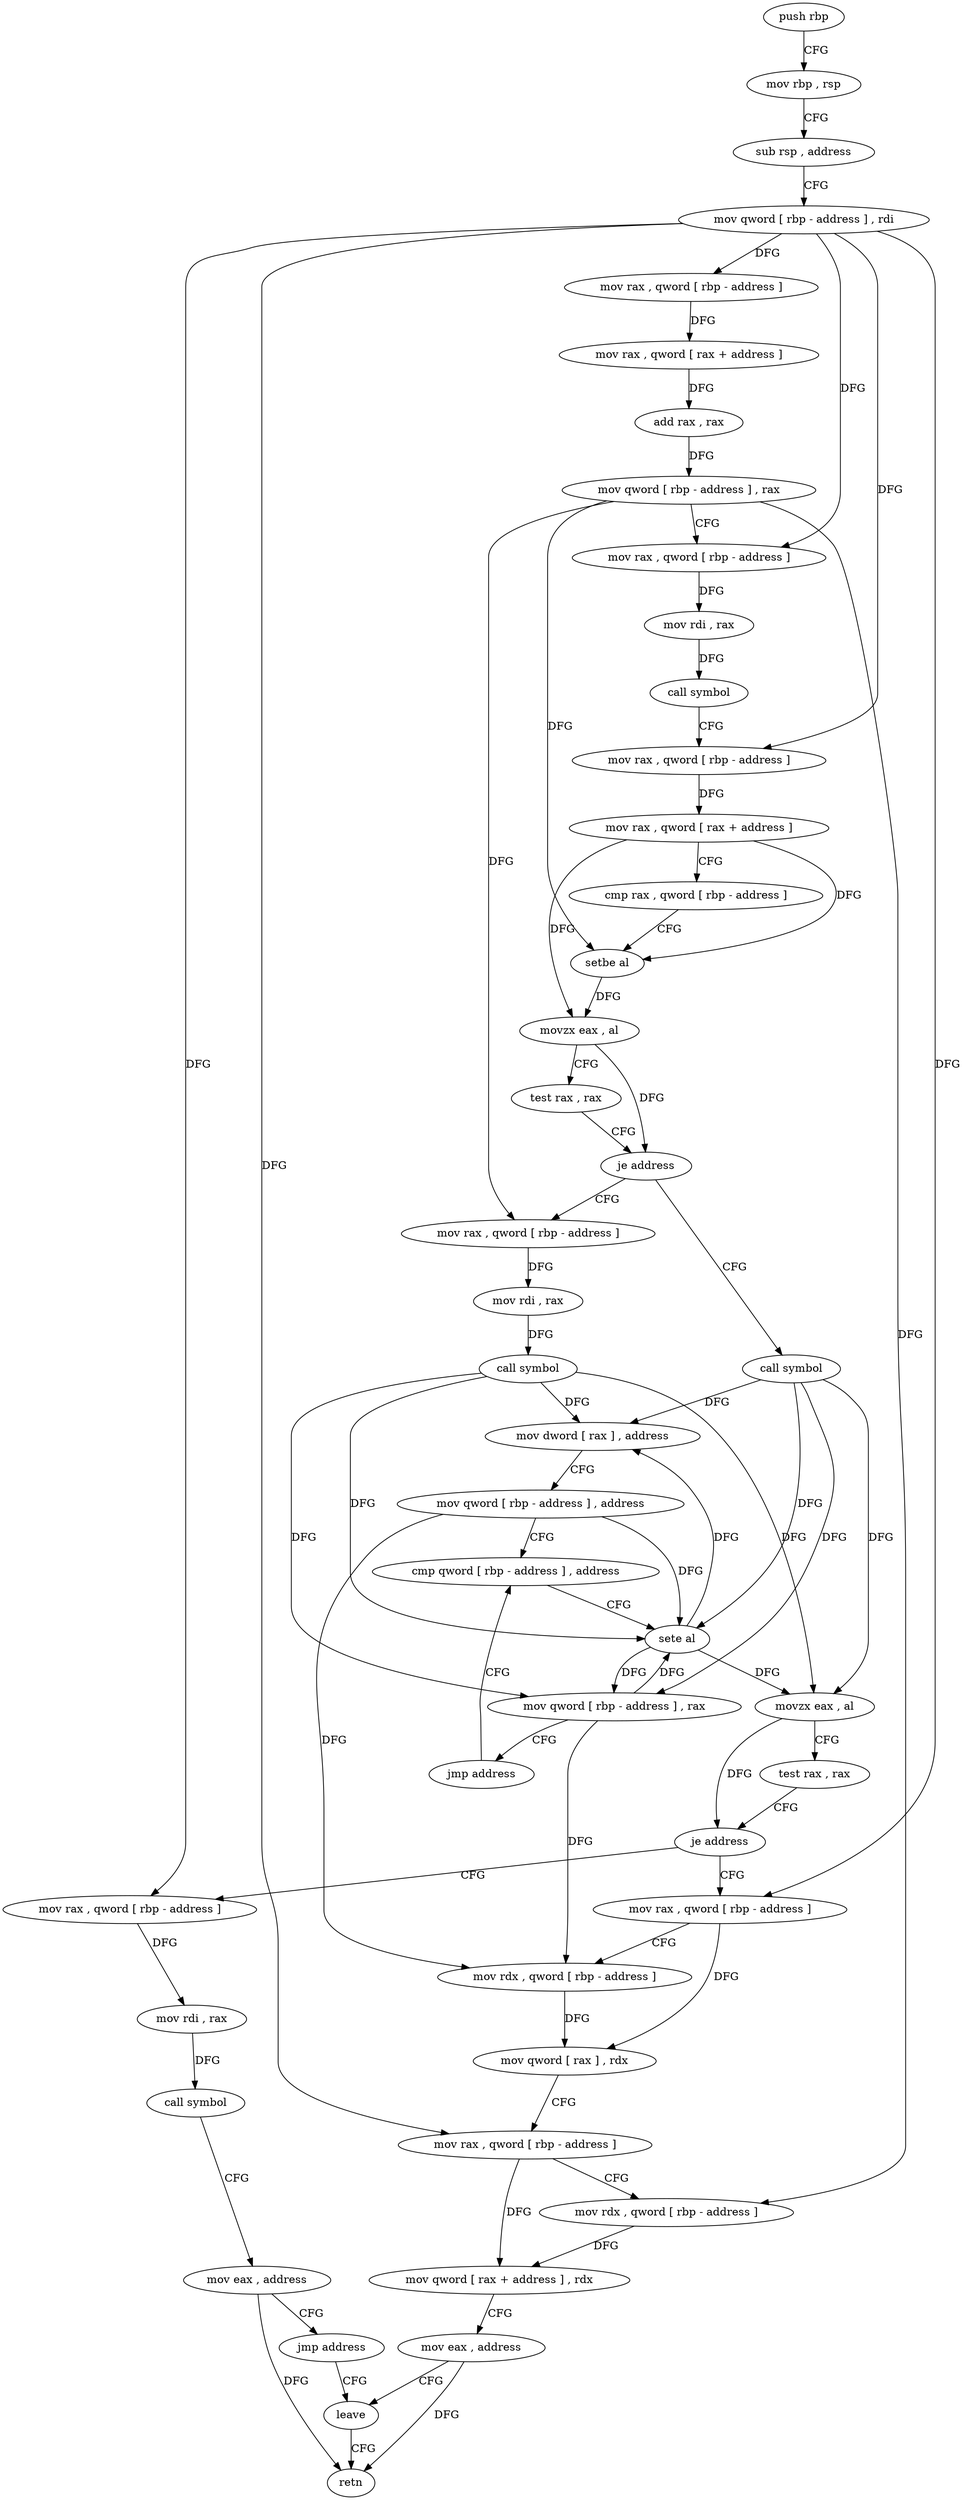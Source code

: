 digraph "func" {
"378666" [label = "push rbp" ]
"378667" [label = "mov rbp , rsp" ]
"378670" [label = "sub rsp , address" ]
"378674" [label = "mov qword [ rbp - address ] , rdi" ]
"378678" [label = "mov rax , qword [ rbp - address ]" ]
"378682" [label = "mov rax , qword [ rax + address ]" ]
"378686" [label = "add rax , rax" ]
"378689" [label = "mov qword [ rbp - address ] , rax" ]
"378693" [label = "mov rax , qword [ rbp - address ]" ]
"378697" [label = "mov rdi , rax" ]
"378700" [label = "call symbol" ]
"378705" [label = "mov rax , qword [ rbp - address ]" ]
"378709" [label = "mov rax , qword [ rax + address ]" ]
"378713" [label = "cmp rax , qword [ rbp - address ]" ]
"378717" [label = "setbe al" ]
"378720" [label = "movzx eax , al" ]
"378723" [label = "test rax , rax" ]
"378726" [label = "je address" ]
"378746" [label = "call symbol" ]
"378728" [label = "mov rax , qword [ rbp - address ]" ]
"378751" [label = "mov dword [ rax ] , address" ]
"378757" [label = "mov qword [ rbp - address ] , address" ]
"378765" [label = "cmp qword [ rbp - address ] , address" ]
"378732" [label = "mov rdi , rax" ]
"378735" [label = "call symbol" ]
"378740" [label = "mov qword [ rbp - address ] , rax" ]
"378744" [label = "jmp address" ]
"378800" [label = "mov rax , qword [ rbp - address ]" ]
"378804" [label = "mov rdx , qword [ rbp - address ]" ]
"378808" [label = "mov qword [ rax ] , rdx" ]
"378811" [label = "mov rax , qword [ rbp - address ]" ]
"378815" [label = "mov rdx , qword [ rbp - address ]" ]
"378819" [label = "mov qword [ rax + address ] , rdx" ]
"378823" [label = "mov eax , address" ]
"378828" [label = "leave" ]
"378781" [label = "mov rax , qword [ rbp - address ]" ]
"378785" [label = "mov rdi , rax" ]
"378788" [label = "call symbol" ]
"378793" [label = "mov eax , address" ]
"378798" [label = "jmp address" ]
"378770" [label = "sete al" ]
"378773" [label = "movzx eax , al" ]
"378776" [label = "test rax , rax" ]
"378779" [label = "je address" ]
"378829" [label = "retn" ]
"378666" -> "378667" [ label = "CFG" ]
"378667" -> "378670" [ label = "CFG" ]
"378670" -> "378674" [ label = "CFG" ]
"378674" -> "378678" [ label = "DFG" ]
"378674" -> "378693" [ label = "DFG" ]
"378674" -> "378705" [ label = "DFG" ]
"378674" -> "378800" [ label = "DFG" ]
"378674" -> "378811" [ label = "DFG" ]
"378674" -> "378781" [ label = "DFG" ]
"378678" -> "378682" [ label = "DFG" ]
"378682" -> "378686" [ label = "DFG" ]
"378686" -> "378689" [ label = "DFG" ]
"378689" -> "378693" [ label = "CFG" ]
"378689" -> "378717" [ label = "DFG" ]
"378689" -> "378728" [ label = "DFG" ]
"378689" -> "378815" [ label = "DFG" ]
"378693" -> "378697" [ label = "DFG" ]
"378697" -> "378700" [ label = "DFG" ]
"378700" -> "378705" [ label = "CFG" ]
"378705" -> "378709" [ label = "DFG" ]
"378709" -> "378713" [ label = "CFG" ]
"378709" -> "378717" [ label = "DFG" ]
"378709" -> "378720" [ label = "DFG" ]
"378713" -> "378717" [ label = "CFG" ]
"378717" -> "378720" [ label = "DFG" ]
"378720" -> "378723" [ label = "CFG" ]
"378720" -> "378726" [ label = "DFG" ]
"378723" -> "378726" [ label = "CFG" ]
"378726" -> "378746" [ label = "CFG" ]
"378726" -> "378728" [ label = "CFG" ]
"378746" -> "378751" [ label = "DFG" ]
"378746" -> "378740" [ label = "DFG" ]
"378746" -> "378770" [ label = "DFG" ]
"378746" -> "378773" [ label = "DFG" ]
"378728" -> "378732" [ label = "DFG" ]
"378751" -> "378757" [ label = "CFG" ]
"378757" -> "378765" [ label = "CFG" ]
"378757" -> "378770" [ label = "DFG" ]
"378757" -> "378804" [ label = "DFG" ]
"378765" -> "378770" [ label = "CFG" ]
"378732" -> "378735" [ label = "DFG" ]
"378735" -> "378740" [ label = "DFG" ]
"378735" -> "378751" [ label = "DFG" ]
"378735" -> "378770" [ label = "DFG" ]
"378735" -> "378773" [ label = "DFG" ]
"378740" -> "378744" [ label = "CFG" ]
"378740" -> "378770" [ label = "DFG" ]
"378740" -> "378804" [ label = "DFG" ]
"378744" -> "378765" [ label = "CFG" ]
"378800" -> "378804" [ label = "CFG" ]
"378800" -> "378808" [ label = "DFG" ]
"378804" -> "378808" [ label = "DFG" ]
"378808" -> "378811" [ label = "CFG" ]
"378811" -> "378815" [ label = "CFG" ]
"378811" -> "378819" [ label = "DFG" ]
"378815" -> "378819" [ label = "DFG" ]
"378819" -> "378823" [ label = "CFG" ]
"378823" -> "378828" [ label = "CFG" ]
"378823" -> "378829" [ label = "DFG" ]
"378828" -> "378829" [ label = "CFG" ]
"378781" -> "378785" [ label = "DFG" ]
"378785" -> "378788" [ label = "DFG" ]
"378788" -> "378793" [ label = "CFG" ]
"378793" -> "378798" [ label = "CFG" ]
"378793" -> "378829" [ label = "DFG" ]
"378798" -> "378828" [ label = "CFG" ]
"378770" -> "378773" [ label = "DFG" ]
"378770" -> "378751" [ label = "DFG" ]
"378770" -> "378740" [ label = "DFG" ]
"378773" -> "378776" [ label = "CFG" ]
"378773" -> "378779" [ label = "DFG" ]
"378776" -> "378779" [ label = "CFG" ]
"378779" -> "378800" [ label = "CFG" ]
"378779" -> "378781" [ label = "CFG" ]
}
